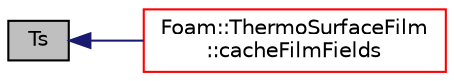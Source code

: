 digraph "Ts"
{
  bgcolor="transparent";
  edge [fontname="Helvetica",fontsize="10",labelfontname="Helvetica",labelfontsize="10"];
  node [fontname="Helvetica",fontsize="10",shape=record];
  rankdir="LR";
  Node1 [label="Ts",height=0.2,width=0.4,color="black", fillcolor="grey75", style="filled", fontcolor="black"];
  Node1 -> Node2 [dir="back",color="midnightblue",fontsize="10",style="solid",fontname="Helvetica"];
  Node2 [label="Foam::ThermoSurfaceFilm\l::cacheFilmFields",height=0.2,width=0.4,color="red",URL="$a02690.html#a474b5788f9e6ef37ab151b4978097be3",tooltip="Cache the film fields in preparation for injection. "];
}
